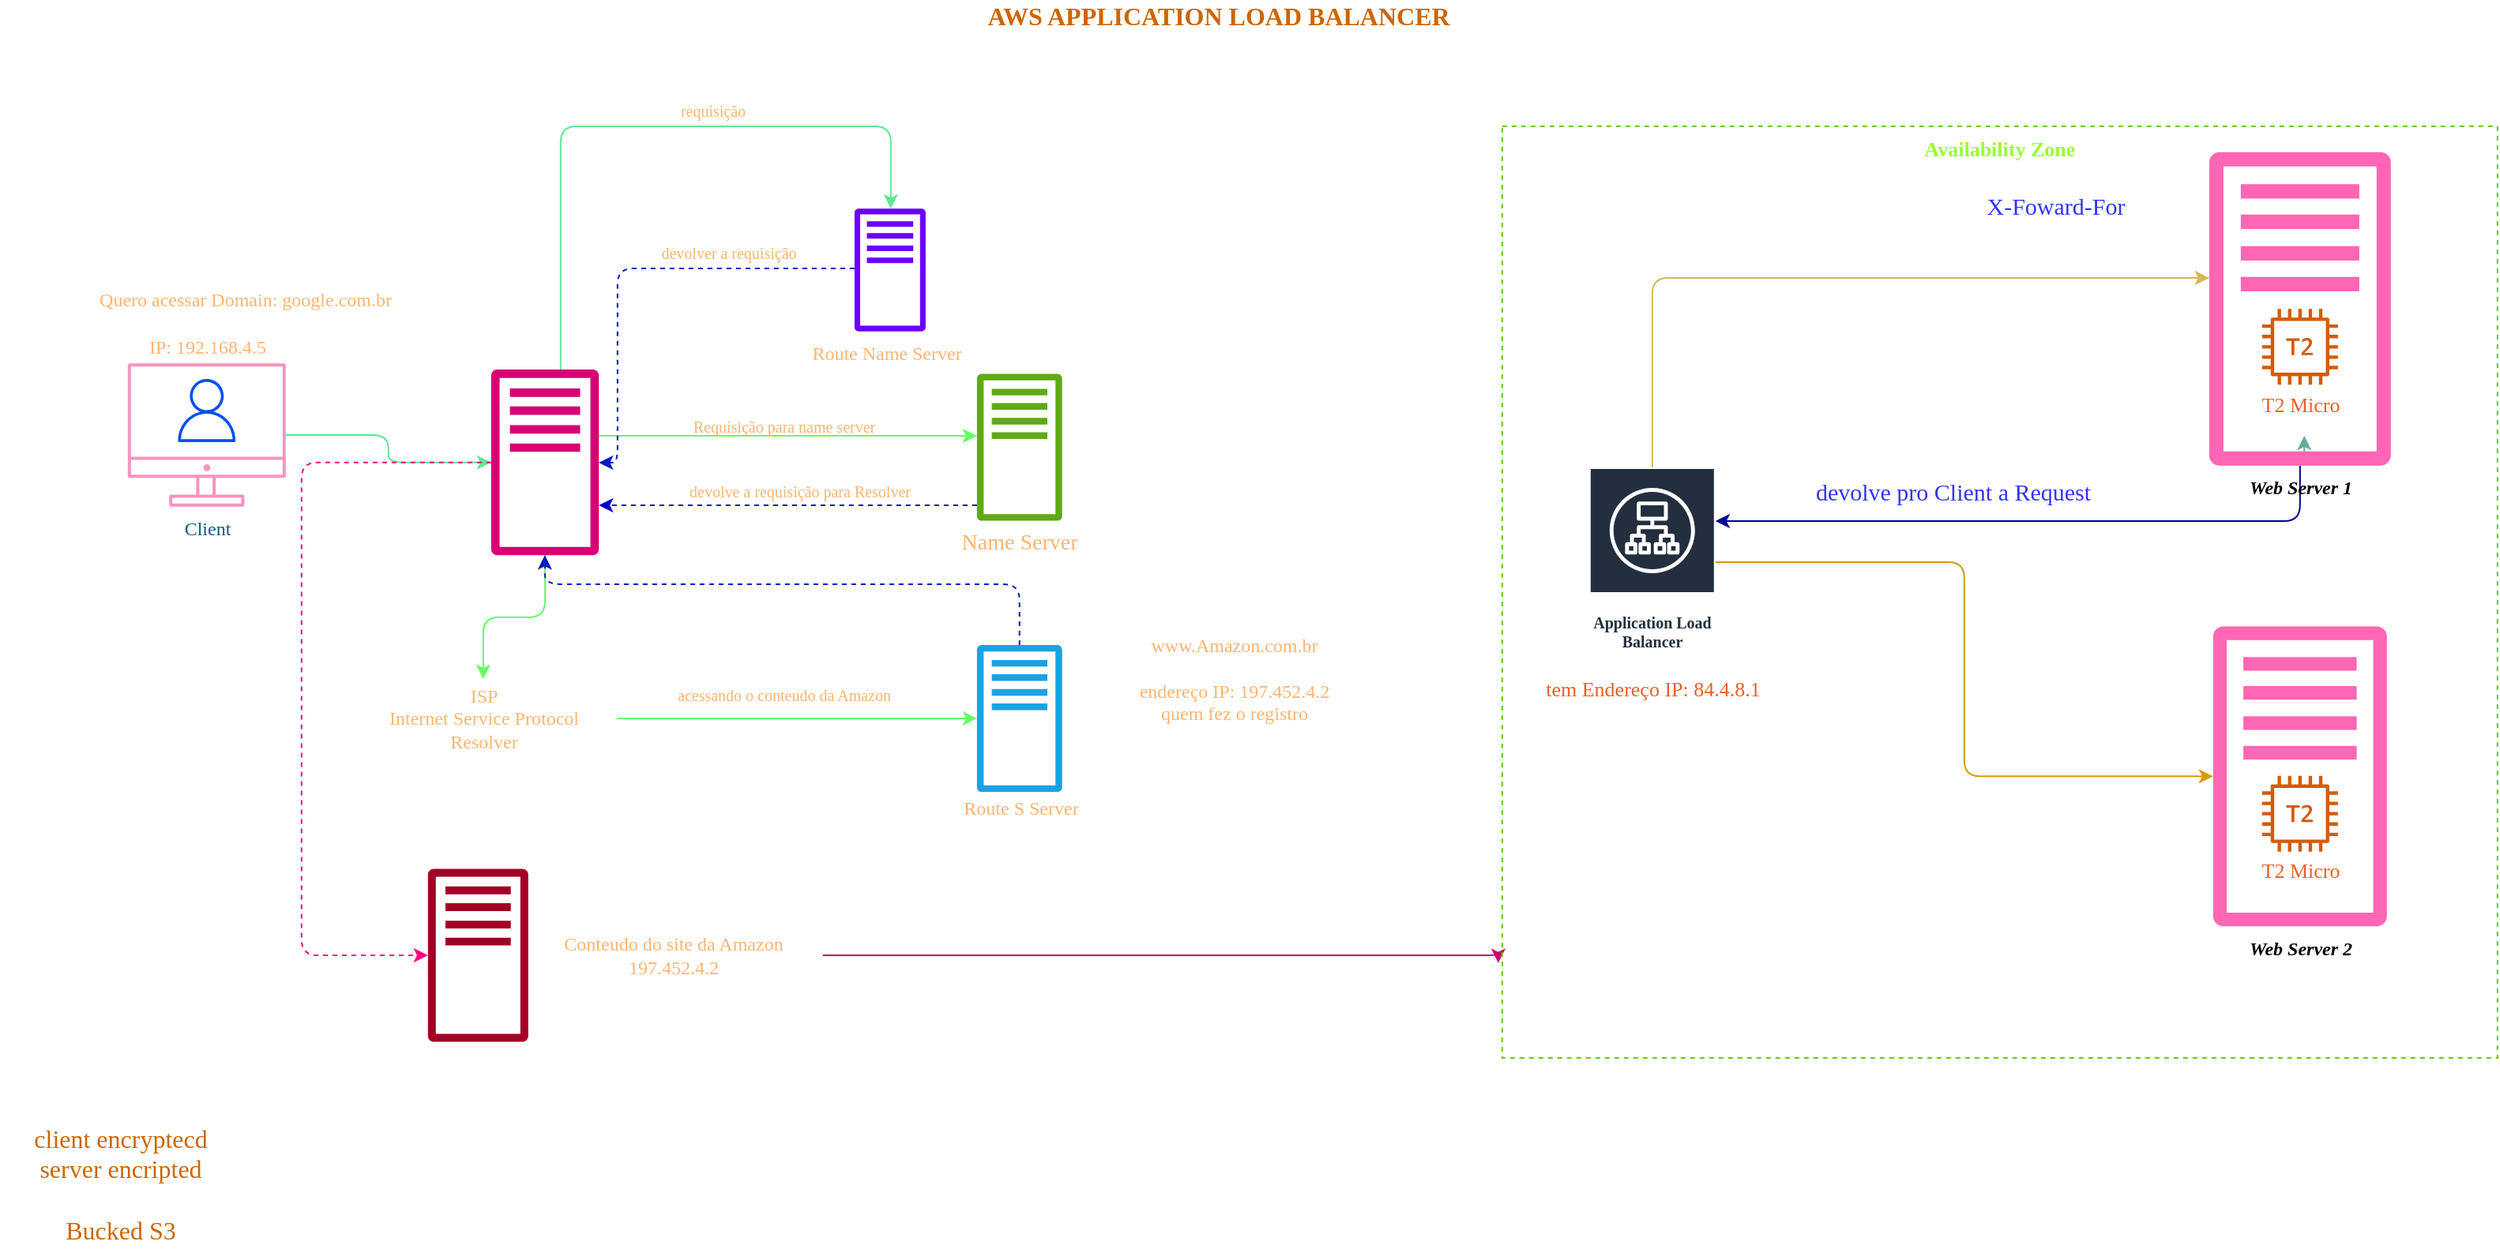 <mxfile version="17.4.2" type="device"><diagram id="zEZ7BMcGKdXpHKRU1zdM" name="AWS"><mxGraphModel dx="1778" dy="1005" grid="1" gridSize="10" guides="1" tooltips="1" connect="1" arrows="1" fold="1" page="1" pageScale="1" pageWidth="1920" pageHeight="1200" math="0" shadow="0"><root><mxCell id="0"/><mxCell id="1" parent="0"/><mxCell id="Pua06mJ3tunUE9ZnBc1j-4" style="edgeStyle=orthogonalEdgeStyle;curved=0;rounded=1;sketch=0;orthogonalLoop=1;jettySize=auto;html=1;fontFamily=Verdana;fontColor=#FFB570;strokeColor=#60E696;fillColor=#F694C1;" edge="1" parent="1" source="Pua06mJ3tunUE9ZnBc1j-1" target="Pua06mJ3tunUE9ZnBc1j-5"><mxGeometry relative="1" as="geometry"><mxPoint x="320.91" y="410" as="targetPoint"/></mxGeometry></mxCell><mxCell id="Pua06mJ3tunUE9ZnBc1j-1" value="Client" style="sketch=0;outlineConnect=0;fontColor=#095C86;strokeColor=none;fillColor=#F694C1;dashed=0;verticalLabelPosition=bottom;verticalAlign=top;align=center;html=1;fontSize=12;fontStyle=0;aspect=fixed;shape=mxgraph.aws4.illustration_desktop;pointerEvents=1;strokeWidth=2;fontFamily=Verdana;" vertex="1" parent="1"><mxGeometry x="160.91" y="370" width="100" height="91" as="geometry"/></mxCell><mxCell id="Pua06mJ3tunUE9ZnBc1j-2" value="" style="sketch=0;outlineConnect=0;fontColor=#ffffff;fillColor=#0050ef;strokeColor=#001DBC;dashed=0;verticalLabelPosition=bottom;verticalAlign=top;align=center;html=1;fontSize=12;fontStyle=0;aspect=fixed;pointerEvents=1;shape=mxgraph.aws4.user;rounded=0;fontFamily=Verdana;labelBackgroundColor=none;" vertex="1" parent="1"><mxGeometry x="190.91" y="380" width="40" height="40" as="geometry"/></mxCell><mxCell id="Pua06mJ3tunUE9ZnBc1j-11" style="edgeStyle=orthogonalEdgeStyle;curved=0;rounded=1;sketch=0;orthogonalLoop=1;jettySize=auto;html=1;fontFamily=Verdana;fontColor=#FFB570;strokeColor=#60E696;fillColor=#F694C1;" edge="1" parent="1" source="Pua06mJ3tunUE9ZnBc1j-5" target="Pua06mJ3tunUE9ZnBc1j-9"><mxGeometry relative="1" as="geometry"><Array as="points"><mxPoint x="434.91" y="220"/><mxPoint x="643.91" y="220"/></Array></mxGeometry></mxCell><mxCell id="Pua06mJ3tunUE9ZnBc1j-25" style="edgeStyle=orthogonalEdgeStyle;curved=0;rounded=1;sketch=0;orthogonalLoop=1;jettySize=auto;html=1;fontFamily=Verdana;fontSize=14;fontColor=#FFB570;strokeColor=#66FF66;fillColor=#F694C1;" edge="1" parent="1" source="Pua06mJ3tunUE9ZnBc1j-5" target="Pua06mJ3tunUE9ZnBc1j-16"><mxGeometry relative="1" as="geometry"><Array as="points"><mxPoint x="640.91" y="416"/><mxPoint x="640.91" y="416"/></Array></mxGeometry></mxCell><mxCell id="Pua06mJ3tunUE9ZnBc1j-32" style="edgeStyle=orthogonalEdgeStyle;curved=0;rounded=1;sketch=0;orthogonalLoop=1;jettySize=auto;html=1;fontFamily=Verdana;fontSize=13;fontColor=#FFB570;strokeColor=#66FF66;fillColor=#F694C1;" edge="1" parent="1" source="Pua06mJ3tunUE9ZnBc1j-5" target="Pua06mJ3tunUE9ZnBc1j-6"><mxGeometry relative="1" as="geometry"/></mxCell><mxCell id="Pua06mJ3tunUE9ZnBc1j-37" style="edgeStyle=orthogonalEdgeStyle;curved=0;rounded=1;sketch=0;orthogonalLoop=1;jettySize=auto;html=1;dashed=1;fontFamily=Verdana;fontSize=13;fontColor=#FFB570;strokeColor=#FF0080;fillColor=#F694C1;" edge="1" parent="1" source="Pua06mJ3tunUE9ZnBc1j-5" target="Pua06mJ3tunUE9ZnBc1j-38"><mxGeometry relative="1" as="geometry"><mxPoint x="270.91" y="760" as="targetPoint"/><Array as="points"><mxPoint x="270.91" y="433"/><mxPoint x="270.91" y="745"/></Array></mxGeometry></mxCell><mxCell id="Pua06mJ3tunUE9ZnBc1j-5" value="" style="sketch=0;outlineConnect=0;fontColor=#ffffff;fillColor=#d80073;strokeColor=#A50040;dashed=0;verticalLabelPosition=bottom;verticalAlign=top;align=center;html=1;fontSize=12;fontStyle=0;aspect=fixed;pointerEvents=1;shape=mxgraph.aws4.traditional_server;rounded=0;labelBackgroundColor=none;fontFamily=Verdana;" vertex="1" parent="1"><mxGeometry x="390.91" y="373.75" width="68.17" height="118.17" as="geometry"/></mxCell><mxCell id="Pua06mJ3tunUE9ZnBc1j-33" style="edgeStyle=orthogonalEdgeStyle;curved=0;rounded=1;sketch=0;orthogonalLoop=1;jettySize=auto;html=1;fontFamily=Verdana;fontSize=13;fontColor=#FFB570;strokeColor=#66FF66;fillColor=#F694C1;" edge="1" parent="1" source="Pua06mJ3tunUE9ZnBc1j-6" target="Pua06mJ3tunUE9ZnBc1j-30"><mxGeometry relative="1" as="geometry"/></mxCell><mxCell id="Pua06mJ3tunUE9ZnBc1j-6" value="ISP&lt;br&gt;Internet Service Protocol&lt;br&gt;Resolver" style="text;html=1;align=center;verticalAlign=middle;resizable=0;points=[];autosize=1;strokeColor=none;fillColor=none;fontFamily=Verdana;fontColor=#FFB570;" vertex="1" parent="1"><mxGeometry x="300.91" y="570" width="170" height="50" as="geometry"/></mxCell><mxCell id="Pua06mJ3tunUE9ZnBc1j-7" value="IP: 192.168.4.5" style="text;html=1;align=center;verticalAlign=middle;resizable=0;points=[];autosize=1;strokeColor=none;fillColor=none;fontFamily=Verdana;fontColor=#FFB570;" vertex="1" parent="1"><mxGeometry x="155.91" y="350" width="110" height="20" as="geometry"/></mxCell><mxCell id="Pua06mJ3tunUE9ZnBc1j-8" value="Quero acessar Domain: google.com.br" style="text;html=1;align=center;verticalAlign=middle;resizable=0;points=[];autosize=1;strokeColor=none;fillColor=none;fontFamily=Verdana;fontColor=#FFB570;" vertex="1" parent="1"><mxGeometry x="110" y="320" width="250" height="20" as="geometry"/></mxCell><mxCell id="Pua06mJ3tunUE9ZnBc1j-27" style="edgeStyle=orthogonalEdgeStyle;curved=0;rounded=1;sketch=0;orthogonalLoop=1;jettySize=auto;html=1;fontFamily=Verdana;fontSize=14;fontColor=#FFB570;strokeColor=#001DBC;fillColor=#0050ef;dashed=1;" edge="1" parent="1" source="Pua06mJ3tunUE9ZnBc1j-9" target="Pua06mJ3tunUE9ZnBc1j-5"><mxGeometry relative="1" as="geometry"><Array as="points"><mxPoint x="470.91" y="310"/><mxPoint x="470.91" y="433"/></Array></mxGeometry></mxCell><mxCell id="Pua06mJ3tunUE9ZnBc1j-9" value="" style="sketch=0;outlineConnect=0;fontColor=#ffffff;fillColor=#6a00ff;strokeColor=#3700CC;dashed=0;verticalLabelPosition=bottom;verticalAlign=top;align=center;html=1;fontSize=12;fontStyle=0;aspect=fixed;pointerEvents=1;shape=mxgraph.aws4.traditional_server;rounded=0;labelBackgroundColor=none;fontFamily=Verdana;" vertex="1" parent="1"><mxGeometry x="620.91" y="272" width="45" height="78" as="geometry"/></mxCell><mxCell id="Pua06mJ3tunUE9ZnBc1j-10" value="Route Name Server" style="text;html=1;align=center;verticalAlign=middle;resizable=0;points=[];autosize=1;strokeColor=none;fillColor=none;fontFamily=Verdana;fontColor=#FFB570;" vertex="1" parent="1"><mxGeometry x="575.91" y="353.75" width="130" height="20" as="geometry"/></mxCell><mxCell id="Pua06mJ3tunUE9ZnBc1j-12" value="requisição" style="text;html=1;align=center;verticalAlign=middle;resizable=0;points=[];autosize=1;strokeColor=none;fillColor=none;fontFamily=Verdana;fontColor=#FFB570;fontSize=10;" vertex="1" parent="1"><mxGeometry x="495.91" y="200" width="70" height="20" as="geometry"/></mxCell><mxCell id="Pua06mJ3tunUE9ZnBc1j-15" value="devolver a requisição" style="text;html=1;align=center;verticalAlign=middle;resizable=0;points=[];autosize=1;strokeColor=none;fillColor=none;fontFamily=Verdana;fontColor=#FFB570;fontSize=10;" vertex="1" parent="1"><mxGeometry x="480.91" y="290" width="120" height="20" as="geometry"/></mxCell><mxCell id="Pua06mJ3tunUE9ZnBc1j-21" style="edgeStyle=orthogonalEdgeStyle;curved=0;rounded=1;sketch=0;orthogonalLoop=1;jettySize=auto;html=1;dashed=1;fontFamily=Verdana;fontSize=14;fontColor=#FFB570;strokeColor=#0000CC;fillColor=#F694C1;" edge="1" parent="1" source="Pua06mJ3tunUE9ZnBc1j-16" target="Pua06mJ3tunUE9ZnBc1j-5"><mxGeometry relative="1" as="geometry"><mxPoint x="460.91" y="435" as="targetPoint"/><Array as="points"><mxPoint x="580.91" y="460"/><mxPoint x="580.91" y="460"/></Array></mxGeometry></mxCell><mxCell id="Pua06mJ3tunUE9ZnBc1j-16" value="" style="sketch=0;outlineConnect=0;fontColor=#ffffff;fillColor=#60a917;strokeColor=#2D7600;dashed=0;verticalLabelPosition=bottom;verticalAlign=top;align=center;html=1;fontSize=12;fontStyle=0;aspect=fixed;pointerEvents=1;shape=mxgraph.aws4.traditional_server;rounded=0;labelBackgroundColor=none;fontFamily=Verdana;" vertex="1" parent="1"><mxGeometry x="698.41" y="376.5" width="53.94" height="93.5" as="geometry"/></mxCell><mxCell id="Pua06mJ3tunUE9ZnBc1j-18" value="Name Server" style="text;html=1;align=center;verticalAlign=middle;resizable=0;points=[];autosize=1;strokeColor=none;fillColor=none;fontSize=14;fontFamily=Verdana;fontColor=#FFB570;" vertex="1" parent="1"><mxGeometry x="670.38" y="474" width="110" height="20" as="geometry"/></mxCell><mxCell id="Pua06mJ3tunUE9ZnBc1j-28" value="&lt;font size=&quot;1&quot;&gt;Requisição para name server&lt;/font&gt;" style="text;html=1;align=center;verticalAlign=middle;resizable=0;points=[];autosize=1;strokeColor=none;fillColor=none;fontSize=14;fontFamily=Verdana;fontColor=#FFB570;" vertex="1" parent="1"><mxGeometry x="495.91" y="400" width="160" height="20" as="geometry"/></mxCell><mxCell id="Pua06mJ3tunUE9ZnBc1j-29" value="&lt;font size=&quot;1&quot;&gt;devolve a requisição para Resolver&lt;/font&gt;" style="text;html=1;align=center;verticalAlign=middle;resizable=0;points=[];autosize=1;strokeColor=none;fillColor=none;fontSize=14;fontFamily=Verdana;fontColor=#FFB570;" vertex="1" parent="1"><mxGeometry x="490.91" y="441" width="190" height="20" as="geometry"/></mxCell><mxCell id="Pua06mJ3tunUE9ZnBc1j-34" style="edgeStyle=orthogonalEdgeStyle;curved=0;rounded=1;sketch=0;orthogonalLoop=1;jettySize=auto;html=1;fontFamily=Verdana;fontSize=13;fontColor=#FFB570;strokeColor=#001DBC;fillColor=#0050ef;dashed=1;" edge="1" parent="1" source="Pua06mJ3tunUE9ZnBc1j-30" target="Pua06mJ3tunUE9ZnBc1j-5"><mxGeometry relative="1" as="geometry"><Array as="points"><mxPoint x="725.91" y="510"/><mxPoint x="424.91" y="510"/></Array></mxGeometry></mxCell><mxCell id="Pua06mJ3tunUE9ZnBc1j-30" value="" style="sketch=0;outlineConnect=0;fontColor=#ffffff;fillColor=#1ba1e2;strokeColor=#006EAF;dashed=0;verticalLabelPosition=bottom;verticalAlign=top;align=center;html=1;fontSize=12;fontStyle=0;aspect=fixed;pointerEvents=1;shape=mxgraph.aws4.traditional_server;rounded=0;labelBackgroundColor=none;fontFamily=Verdana;" vertex="1" parent="1"><mxGeometry x="698.41" y="548.25" width="53.94" height="93.5" as="geometry"/></mxCell><mxCell id="Pua06mJ3tunUE9ZnBc1j-31" value="Route S Server" style="text;html=1;align=center;verticalAlign=middle;resizable=0;points=[];autosize=1;strokeColor=none;fillColor=none;fontFamily=Verdana;fontColor=#FFB570;" vertex="1" parent="1"><mxGeometry x="670.91" y="641.75" width="110" height="20" as="geometry"/></mxCell><mxCell id="Pua06mJ3tunUE9ZnBc1j-35" value="&lt;font size=&quot;1&quot;&gt;acessando o conteudo da Amazon&lt;/font&gt;" style="text;html=1;align=center;verticalAlign=middle;resizable=0;points=[];autosize=1;strokeColor=none;fillColor=none;fontSize=14;fontFamily=Verdana;fontColor=#FFB570;" vertex="1" parent="1"><mxGeometry x="480.91" y="570" width="190" height="20" as="geometry"/></mxCell><mxCell id="Pua06mJ3tunUE9ZnBc1j-36" value="www.Amazon.com.br&lt;br&gt;&lt;br&gt;endereço IP: 197.452.4.2&lt;br&gt;quem fez o registro" style="text;html=1;align=center;verticalAlign=middle;resizable=0;points=[];autosize=1;strokeColor=none;fillColor=none;fontFamily=Verdana;fontColor=#FFB570;" vertex="1" parent="1"><mxGeometry x="775.91" y="540" width="170" height="60" as="geometry"/></mxCell><mxCell id="Pua06mJ3tunUE9ZnBc1j-38" value="" style="sketch=0;outlineConnect=0;fontColor=#ffffff;fillColor=#a20025;strokeColor=#6F0000;dashed=0;verticalLabelPosition=bottom;verticalAlign=top;align=center;html=1;fontSize=12;fontStyle=0;aspect=fixed;pointerEvents=1;shape=mxgraph.aws4.traditional_server;rounded=0;labelBackgroundColor=none;fontFamily=Verdana;" vertex="1" parent="1"><mxGeometry x="350.91" y="690" width="63.46" height="110" as="geometry"/></mxCell><mxCell id="Pua06mJ3tunUE9ZnBc1j-41" style="edgeStyle=orthogonalEdgeStyle;curved=0;rounded=1;sketch=0;orthogonalLoop=1;jettySize=auto;html=1;fontFamily=Verdana;fontSize=13;fontColor=#FFB570;strokeColor=#CC0066;fillColor=#F694C1;entryX=-0.004;entryY=0.898;entryDx=0;entryDy=0;entryPerimeter=0;" edge="1" parent="1" source="Pua06mJ3tunUE9ZnBc1j-40" target="Pua06mJ3tunUE9ZnBc1j-43"><mxGeometry relative="1" as="geometry"><mxPoint x="1110.91" y="430" as="targetPoint"/><Array as="points"><mxPoint x="1028.91" y="745"/></Array></mxGeometry></mxCell><mxCell id="Pua06mJ3tunUE9ZnBc1j-40" value="Conteudo do site da Amazon&lt;br&gt;197.452.4.2" style="text;html=1;align=center;verticalAlign=middle;resizable=0;points=[];autosize=1;strokeColor=none;fillColor=none;fontFamily=Verdana;fontColor=#FFB570;" vertex="1" parent="1"><mxGeometry x="410.91" y="730" width="190" height="30" as="geometry"/></mxCell><mxCell id="Pua06mJ3tunUE9ZnBc1j-43" value="Availability Zone" style="dashed=1;verticalAlign=top;fontStyle=1;rounded=0;labelBackgroundColor=none;sketch=0;fontFamily=Verdana;fontSize=13;fillColor=none;gradientColor=none;strokeColor=#66CC00;fontColor=#99FF33;" vertex="1" parent="1"><mxGeometry x="1030.91" y="220" width="630" height="590" as="geometry"/></mxCell><mxCell id="Pua06mJ3tunUE9ZnBc1j-54" value="" style="edgeStyle=orthogonalEdgeStyle;curved=0;rounded=1;sketch=0;orthogonalLoop=1;jettySize=auto;html=1;fontFamily=Verdana;fontSize=13;fontColor=#99FF33;strokeColor=#67AB9F;fillColor=#F694C1;" edge="1" parent="1"><mxGeometry relative="1" as="geometry"><mxPoint x="1538.61" y="426" as="sourcePoint"/><mxPoint x="1538.61" y="416" as="targetPoint"/></mxGeometry></mxCell><mxCell id="Pua06mJ3tunUE9ZnBc1j-55" value="&lt;b&gt;&lt;i&gt;Web Server 2&lt;/i&gt;&lt;/b&gt;" style="sketch=0;outlineConnect=0;fillColor=#FF66B3;strokeColor=#b85450;dashed=1;verticalLabelPosition=bottom;verticalAlign=top;align=center;html=1;fontSize=12;fontStyle=0;aspect=fixed;pointerEvents=1;shape=mxgraph.aws4.traditional_server;rounded=0;labelBackgroundColor=none;fontFamily=Verdana;strokeWidth=1;dashPattern=1 1;perimeterSpacing=0;" vertex="1" parent="1"><mxGeometry x="1480.91" y="536.34" width="110" height="190.66" as="geometry"/></mxCell><mxCell id="Pua06mJ3tunUE9ZnBc1j-70" style="edgeStyle=orthogonalEdgeStyle;curved=0;rounded=1;sketch=0;orthogonalLoop=1;jettySize=auto;html=1;fontFamily=Verdana;fontSize=15;fontColor=#3333FF;strokeColor=#000099;fillColor=#F694C1;" edge="1" parent="1" source="Pua06mJ3tunUE9ZnBc1j-51" target="Pua06mJ3tunUE9ZnBc1j-65"><mxGeometry relative="1" as="geometry"><Array as="points"><mxPoint x="1535.91" y="470"/></Array></mxGeometry></mxCell><mxCell id="Pua06mJ3tunUE9ZnBc1j-51" value="&lt;b&gt;&lt;i&gt;Web Server 1&lt;/i&gt;&lt;/b&gt;" style="sketch=0;outlineConnect=0;fillColor=#FF66B3;strokeColor=#b85450;verticalLabelPosition=bottom;verticalAlign=top;align=center;html=1;fontSize=12;fontStyle=0;pointerEvents=1;shape=mxgraph.aws4.traditional_server;rounded=0;labelBackgroundColor=none;fontFamily=Verdana;strokeWidth=1;perimeterSpacing=0;aspect=fixed;" vertex="1" parent="1"><mxGeometry x="1478.41" y="236" width="115" height="199.32" as="geometry"/></mxCell><mxCell id="Pua06mJ3tunUE9ZnBc1j-59" value="" style="sketch=0;outlineConnect=0;fontColor=#232F3E;gradientColor=none;fillColor=#D45B07;strokeColor=none;dashed=0;verticalLabelPosition=bottom;verticalAlign=top;align=center;html=1;fontSize=12;fontStyle=0;aspect=fixed;pointerEvents=1;shape=mxgraph.aws4.t2_instance;rounded=0;labelBackgroundColor=none;fontFamily=Verdana;" vertex="1" parent="1"><mxGeometry x="1511.91" y="335.66" width="48" height="48" as="geometry"/></mxCell><mxCell id="Pua06mJ3tunUE9ZnBc1j-60" value="&lt;font color=&quot;#e86127&quot;&gt;T2 Micro&lt;/font&gt;" style="text;html=1;align=center;verticalAlign=middle;resizable=0;points=[];autosize=1;strokeColor=none;fillColor=none;fontSize=13;fontFamily=Verdana;fontColor=#99FF33;" vertex="1" parent="1"><mxGeometry x="1500.91" y="385.66" width="70" height="20" as="geometry"/></mxCell><mxCell id="Pua06mJ3tunUE9ZnBc1j-61" value="" style="sketch=0;outlineConnect=0;fontColor=#232F3E;gradientColor=none;fillColor=#D45B07;strokeColor=none;dashed=0;verticalLabelPosition=bottom;verticalAlign=top;align=center;html=1;fontSize=12;fontStyle=0;aspect=fixed;pointerEvents=1;shape=mxgraph.aws4.t2_instance;rounded=0;labelBackgroundColor=none;fontFamily=Verdana;" vertex="1" parent="1"><mxGeometry x="1511.91" y="631.34" width="48" height="48" as="geometry"/></mxCell><mxCell id="Pua06mJ3tunUE9ZnBc1j-62" value="&lt;font color=&quot;#e86127&quot;&gt;T2 Micro&lt;/font&gt;" style="text;html=1;align=center;verticalAlign=middle;resizable=0;points=[];autosize=1;strokeColor=none;fillColor=none;fontSize=13;fontFamily=Verdana;fontColor=#99FF33;" vertex="1" parent="1"><mxGeometry x="1500.91" y="681.34" width="70" height="20" as="geometry"/></mxCell><mxCell id="Pua06mJ3tunUE9ZnBc1j-67" style="edgeStyle=orthogonalEdgeStyle;curved=0;rounded=1;sketch=0;orthogonalLoop=1;jettySize=auto;html=1;fontFamily=Verdana;fontSize=13;fontColor=#E86127;strokeColor=#d6b656;fillColor=#fff2cc;" edge="1" parent="1" source="Pua06mJ3tunUE9ZnBc1j-65" target="Pua06mJ3tunUE9ZnBc1j-51"><mxGeometry relative="1" as="geometry"><Array as="points"><mxPoint x="1125.91" y="316"/></Array></mxGeometry></mxCell><mxCell id="Pua06mJ3tunUE9ZnBc1j-68" style="edgeStyle=orthogonalEdgeStyle;curved=0;rounded=1;sketch=0;orthogonalLoop=1;jettySize=auto;html=1;fontFamily=Verdana;fontSize=13;fontColor=#E86127;strokeColor=#d79b00;fillColor=#ffe6cc;" edge="1" parent="1" source="Pua06mJ3tunUE9ZnBc1j-65" target="Pua06mJ3tunUE9ZnBc1j-55"><mxGeometry relative="1" as="geometry"/></mxCell><mxCell id="Pua06mJ3tunUE9ZnBc1j-65" value="Application Load Balancer" style="sketch=0;outlineConnect=0;fontColor=#232F3E;gradientColor=none;strokeColor=#ffffff;fillColor=#232F3E;dashed=0;verticalLabelPosition=middle;verticalAlign=bottom;align=center;html=1;whiteSpace=wrap;fontSize=10;fontStyle=1;spacing=3;shape=mxgraph.aws4.productIcon;prIcon=mxgraph.aws4.application_load_balancer;rounded=0;labelBackgroundColor=none;fontFamily=Verdana;" vertex="1" parent="1"><mxGeometry x="1085.91" y="436" width="80" height="120" as="geometry"/></mxCell><mxCell id="Pua06mJ3tunUE9ZnBc1j-66" value="tem Endereço IP: 84.4.8.1" style="text;html=1;align=center;verticalAlign=middle;resizable=0;points=[];autosize=1;strokeColor=none;fillColor=none;fontSize=13;fontFamily=Verdana;fontColor=#E86127;" vertex="1" parent="1"><mxGeometry x="1030.91" y="566" width="190" height="20" as="geometry"/></mxCell><mxCell id="Pua06mJ3tunUE9ZnBc1j-69" value="&lt;font style=&quot;font-size: 15px&quot; color=&quot;#3333ff&quot;&gt;X-Foward-For&lt;/font&gt;" style="text;html=1;align=center;verticalAlign=middle;resizable=0;points=[];autosize=1;strokeColor=none;fillColor=none;fontSize=13;fontFamily=Verdana;fontColor=#E86127;" vertex="1" parent="1"><mxGeometry x="1320.91" y="260" width="120" height="20" as="geometry"/></mxCell><mxCell id="Pua06mJ3tunUE9ZnBc1j-71" value="&lt;font style=&quot;font-size: 15px&quot; color=&quot;#3333ff&quot;&gt;devolve pro Client a Request&lt;/font&gt;" style="text;html=1;align=center;verticalAlign=middle;resizable=0;points=[];autosize=1;strokeColor=none;fillColor=none;fontSize=13;fontFamily=Verdana;fontColor=#E86127;" vertex="1" parent="1"><mxGeometry x="1200.91" y="441" width="230" height="20" as="geometry"/></mxCell><mxCell id="Pua06mJ3tunUE9ZnBc1j-72" value="&lt;font color=&quot;#cc6600&quot;&gt;&lt;span style=&quot;font-size: 16px&quot;&gt;&lt;b&gt;AWS APPLICATION LOAD BALANCER&lt;/b&gt;&lt;/span&gt;&lt;/font&gt;" style="text;html=1;align=center;verticalAlign=middle;resizable=0;points=[];autosize=1;strokeColor=none;fillColor=none;fontSize=15;fontFamily=Verdana;fontColor=#3333FF;" vertex="1" parent="1"><mxGeometry x="680.91" y="140" width="340" height="20" as="geometry"/></mxCell><mxCell id="Pua06mJ3tunUE9ZnBc1j-73" value="client encryptecd&lt;br&gt;server encripted&lt;br&gt;&lt;br&gt;Bucked S3" style="text;html=1;align=center;verticalAlign=middle;resizable=0;points=[];autosize=1;strokeColor=none;fillColor=none;fontSize=16;fontFamily=Verdana;fontColor=#CC6600;" vertex="1" parent="1"><mxGeometry x="80.91" y="850" width="150" height="80" as="geometry"/></mxCell></root></mxGraphModel></diagram></mxfile>